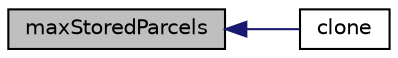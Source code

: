 digraph "maxStoredParcels"
{
  bgcolor="transparent";
  edge [fontname="Helvetica",fontsize="10",labelfontname="Helvetica",labelfontsize="10"];
  node [fontname="Helvetica",fontsize="10",shape=record];
  rankdir="LR";
  Node154 [label="maxStoredParcels",height=0.2,width=0.4,color="black", fillcolor="grey75", style="filled", fontcolor="black"];
  Node154 -> Node155 [dir="back",color="midnightblue",fontsize="10",style="solid",fontname="Helvetica"];
  Node155 [label="clone",height=0.2,width=0.4,color="black",URL="$a25125.html#ac06f60505978b74330f728e176449866",tooltip="Construct and return a clone. "];
}

